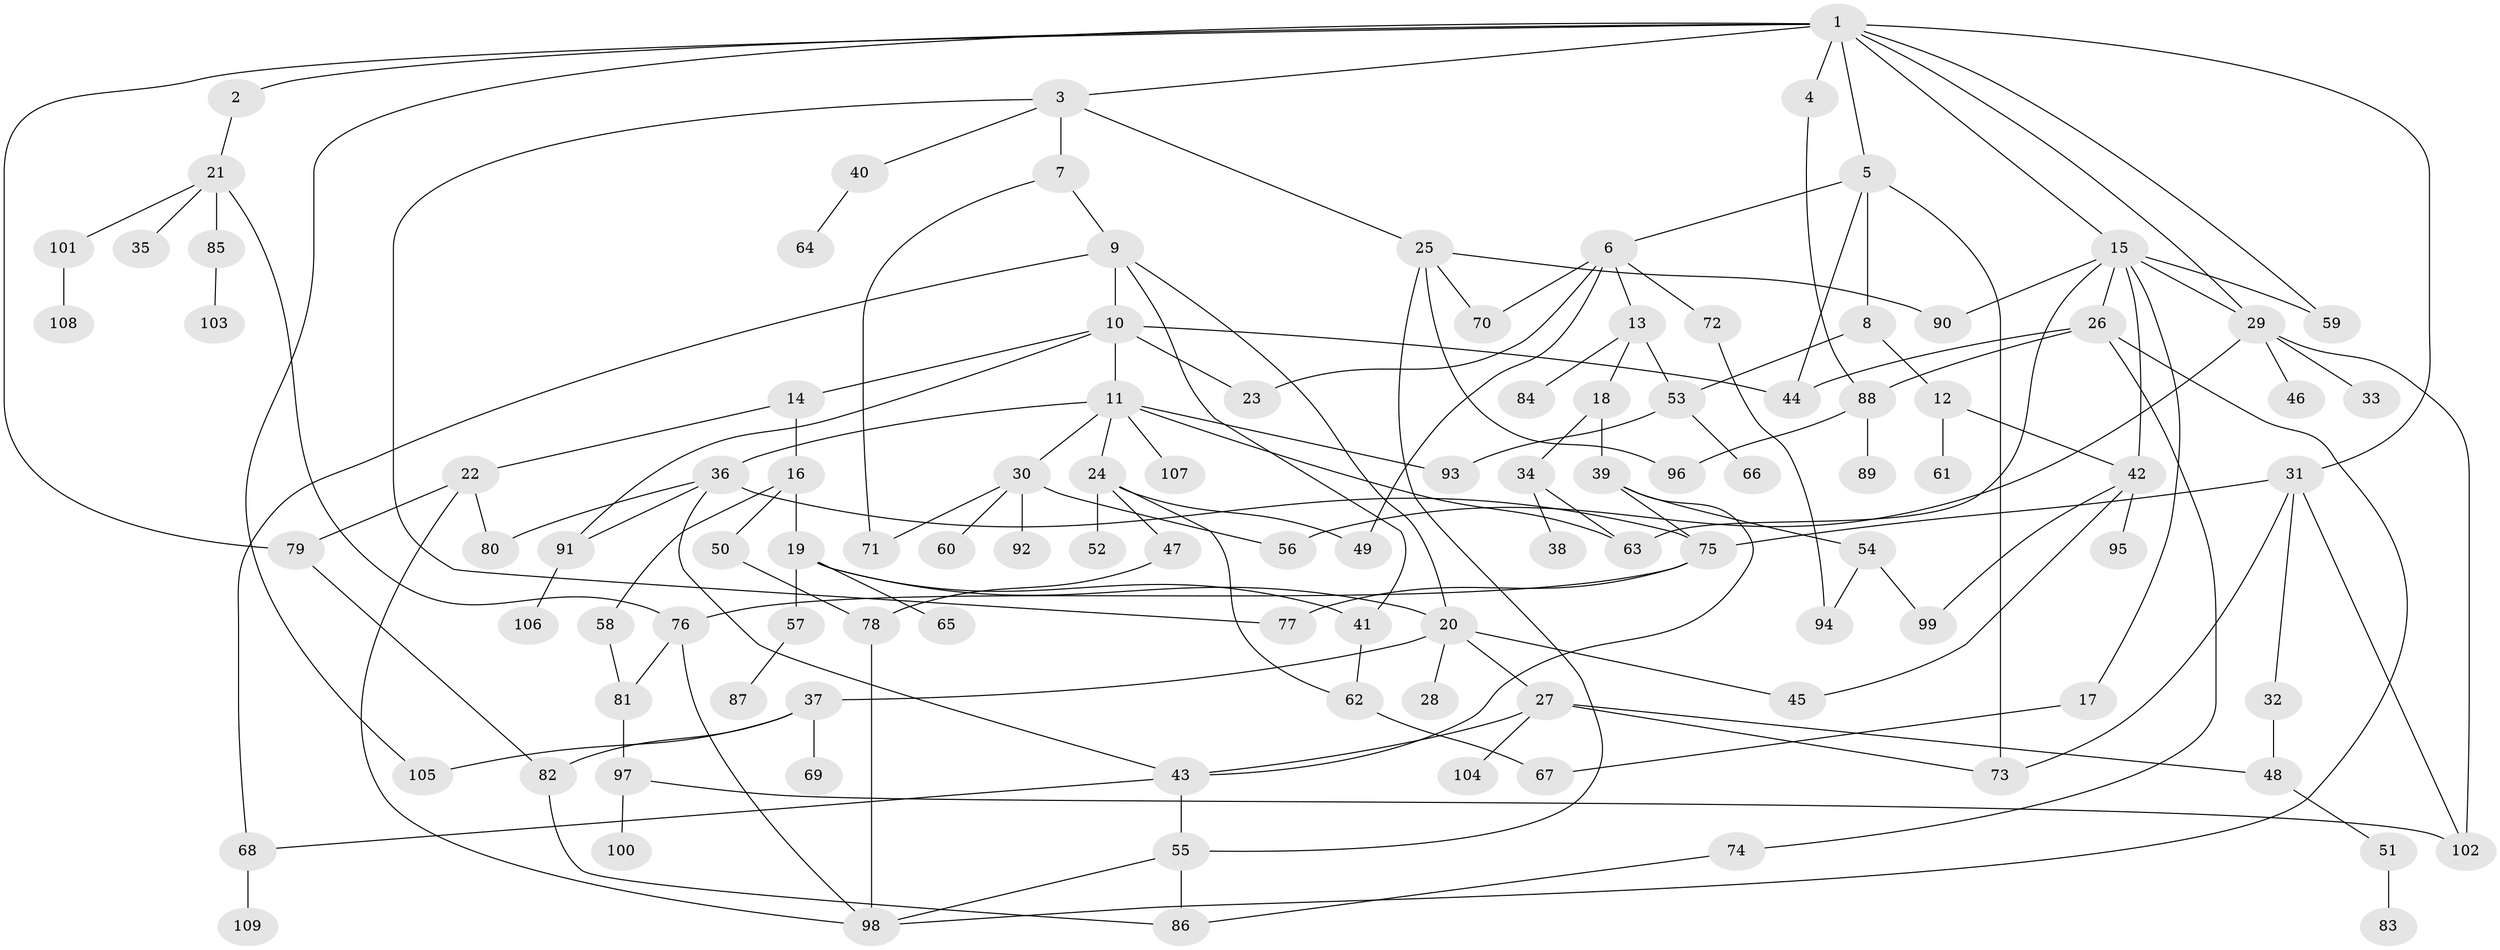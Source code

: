 // coarse degree distribution, {12: 0.01282051282051282, 2: 0.23076923076923078, 8: 0.02564102564102564, 6: 0.10256410256410256, 3: 0.14102564102564102, 9: 0.01282051282051282, 7: 0.038461538461538464, 5: 0.08974358974358974, 4: 0.0641025641025641, 1: 0.28205128205128205}
// Generated by graph-tools (version 1.1) at 2025/41/03/06/25 10:41:28]
// undirected, 109 vertices, 158 edges
graph export_dot {
graph [start="1"]
  node [color=gray90,style=filled];
  1;
  2;
  3;
  4;
  5;
  6;
  7;
  8;
  9;
  10;
  11;
  12;
  13;
  14;
  15;
  16;
  17;
  18;
  19;
  20;
  21;
  22;
  23;
  24;
  25;
  26;
  27;
  28;
  29;
  30;
  31;
  32;
  33;
  34;
  35;
  36;
  37;
  38;
  39;
  40;
  41;
  42;
  43;
  44;
  45;
  46;
  47;
  48;
  49;
  50;
  51;
  52;
  53;
  54;
  55;
  56;
  57;
  58;
  59;
  60;
  61;
  62;
  63;
  64;
  65;
  66;
  67;
  68;
  69;
  70;
  71;
  72;
  73;
  74;
  75;
  76;
  77;
  78;
  79;
  80;
  81;
  82;
  83;
  84;
  85;
  86;
  87;
  88;
  89;
  90;
  91;
  92;
  93;
  94;
  95;
  96;
  97;
  98;
  99;
  100;
  101;
  102;
  103;
  104;
  105;
  106;
  107;
  108;
  109;
  1 -- 2;
  1 -- 3;
  1 -- 4;
  1 -- 5;
  1 -- 15;
  1 -- 31;
  1 -- 79;
  1 -- 105;
  1 -- 29;
  1 -- 59;
  2 -- 21;
  3 -- 7;
  3 -- 25;
  3 -- 40;
  3 -- 77;
  4 -- 88;
  5 -- 6;
  5 -- 8;
  5 -- 73;
  5 -- 44;
  6 -- 13;
  6 -- 23;
  6 -- 72;
  6 -- 49;
  6 -- 70;
  7 -- 9;
  7 -- 71;
  8 -- 12;
  8 -- 53;
  9 -- 10;
  9 -- 68;
  9 -- 20;
  9 -- 41;
  10 -- 11;
  10 -- 14;
  10 -- 44;
  10 -- 91;
  10 -- 23;
  11 -- 24;
  11 -- 30;
  11 -- 36;
  11 -- 93;
  11 -- 107;
  11 -- 63;
  12 -- 61;
  12 -- 42;
  13 -- 18;
  13 -- 53;
  13 -- 84;
  14 -- 16;
  14 -- 22;
  15 -- 17;
  15 -- 26;
  15 -- 29;
  15 -- 42;
  15 -- 59;
  15 -- 90;
  15 -- 63;
  16 -- 19;
  16 -- 50;
  16 -- 58;
  17 -- 67;
  18 -- 34;
  18 -- 39;
  19 -- 20;
  19 -- 41;
  19 -- 57;
  19 -- 65;
  20 -- 27;
  20 -- 28;
  20 -- 37;
  20 -- 45;
  21 -- 35;
  21 -- 85;
  21 -- 101;
  21 -- 76;
  22 -- 80;
  22 -- 79;
  22 -- 98;
  24 -- 47;
  24 -- 49;
  24 -- 52;
  24 -- 62;
  25 -- 70;
  25 -- 90;
  25 -- 96;
  25 -- 55;
  26 -- 74;
  26 -- 88;
  26 -- 98;
  26 -- 44;
  27 -- 48;
  27 -- 104;
  27 -- 43;
  27 -- 73;
  29 -- 33;
  29 -- 46;
  29 -- 56;
  29 -- 102;
  30 -- 60;
  30 -- 92;
  30 -- 71;
  30 -- 56;
  31 -- 32;
  31 -- 73;
  31 -- 75;
  31 -- 102;
  32 -- 48;
  34 -- 38;
  34 -- 63;
  36 -- 75;
  36 -- 91;
  36 -- 80;
  36 -- 43;
  37 -- 69;
  37 -- 82;
  37 -- 105;
  39 -- 43;
  39 -- 54;
  39 -- 75;
  40 -- 64;
  41 -- 62;
  42 -- 95;
  42 -- 45;
  42 -- 99;
  43 -- 55;
  43 -- 68;
  47 -- 78;
  48 -- 51;
  50 -- 78;
  51 -- 83;
  53 -- 66;
  53 -- 93;
  54 -- 99;
  54 -- 94;
  55 -- 86;
  55 -- 98;
  57 -- 87;
  58 -- 81;
  62 -- 67;
  68 -- 109;
  72 -- 94;
  74 -- 86;
  75 -- 76;
  75 -- 77;
  76 -- 81;
  76 -- 98;
  78 -- 98;
  79 -- 82;
  81 -- 97;
  82 -- 86;
  85 -- 103;
  88 -- 89;
  88 -- 96;
  91 -- 106;
  97 -- 100;
  97 -- 102;
  101 -- 108;
}
